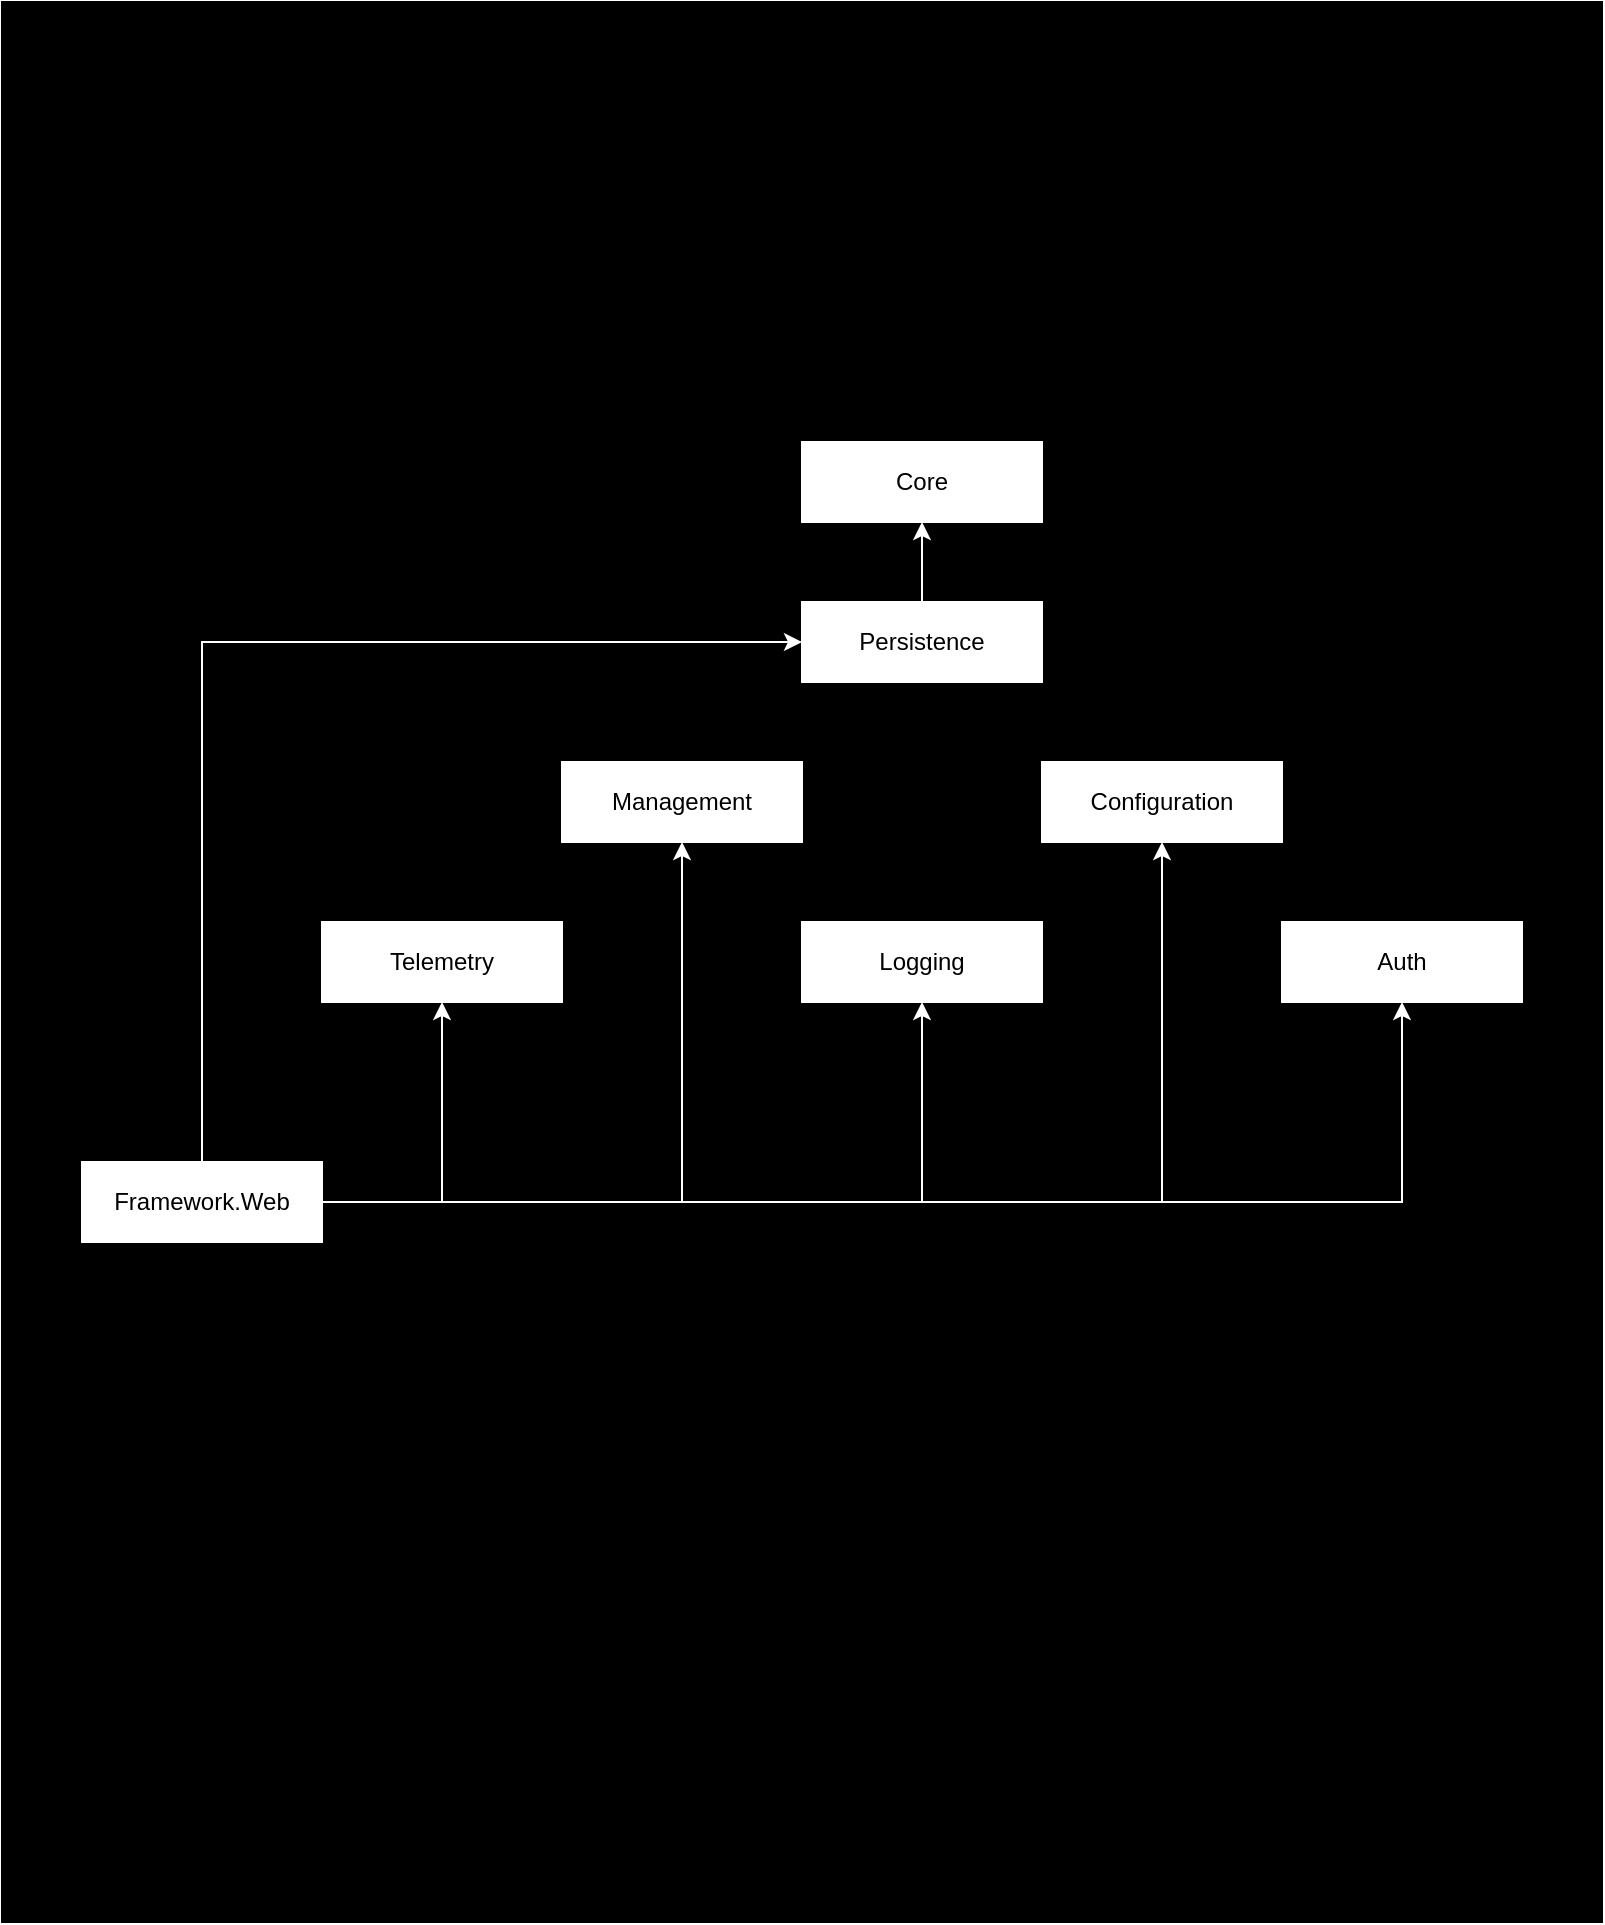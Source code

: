 <mxfile version="21.3.8" type="device">
  <diagram name="Page-1" id="o9MLXnVj2qu1mcH5aMkQ">
    <mxGraphModel dx="1912" dy="2108" grid="1" gridSize="10" guides="1" tooltips="1" connect="1" arrows="1" fold="1" page="1" pageScale="1" pageWidth="850" pageHeight="1100" math="0" shadow="0">
      <root>
        <mxCell id="0" />
        <mxCell id="1" parent="0" />
        <mxCell id="RzNzTvQ7nOydyNo7-ubj-30" value="" style="rounded=0;whiteSpace=wrap;html=1;fillColor=#000000;strokeColor=default;" vertex="1" parent="1">
          <mxGeometry y="-140" width="800" height="960" as="geometry" />
        </mxCell>
        <mxCell id="RzNzTvQ7nOydyNo7-ubj-32" value="Flow" parent="0" />
        <mxCell id="RzNzTvQ7nOydyNo7-ubj-1" value="Core" style="rounded=0;whiteSpace=wrap;html=1;strokeColor=#ffffff;" vertex="1" parent="RzNzTvQ7nOydyNo7-ubj-32">
          <mxGeometry x="400" y="80" width="120" height="40" as="geometry" />
        </mxCell>
        <mxCell id="RzNzTvQ7nOydyNo7-ubj-17" style="edgeStyle=orthogonalEdgeStyle;rounded=0;orthogonalLoop=1;jettySize=auto;html=1;exitX=0.5;exitY=0;exitDx=0;exitDy=0;entryX=0.5;entryY=1;entryDx=0;entryDy=0;strokeColor=#ffffff;" edge="1" parent="RzNzTvQ7nOydyNo7-ubj-32" source="RzNzTvQ7nOydyNo7-ubj-3" target="RzNzTvQ7nOydyNo7-ubj-1">
          <mxGeometry relative="1" as="geometry" />
        </mxCell>
        <mxCell id="RzNzTvQ7nOydyNo7-ubj-3" value="Persistence" style="rounded=0;whiteSpace=wrap;html=1;strokeColor=#ffffff;" vertex="1" parent="RzNzTvQ7nOydyNo7-ubj-32">
          <mxGeometry x="400" y="160" width="120" height="40" as="geometry" />
        </mxCell>
        <mxCell id="RzNzTvQ7nOydyNo7-ubj-4" value="Telemetry" style="rounded=0;whiteSpace=wrap;html=1;strokeColor=#ffffff;" vertex="1" parent="RzNzTvQ7nOydyNo7-ubj-32">
          <mxGeometry x="160" y="320" width="120" height="40" as="geometry" />
        </mxCell>
        <mxCell id="RzNzTvQ7nOydyNo7-ubj-5" value="Management" style="rounded=0;whiteSpace=wrap;html=1;strokeColor=#ffffff;" vertex="1" parent="RzNzTvQ7nOydyNo7-ubj-32">
          <mxGeometry x="280" y="240" width="120" height="40" as="geometry" />
        </mxCell>
        <mxCell id="RzNzTvQ7nOydyNo7-ubj-6" value="Logging" style="rounded=0;whiteSpace=wrap;html=1;strokeColor=#ffffff;" vertex="1" parent="RzNzTvQ7nOydyNo7-ubj-32">
          <mxGeometry x="400" y="320" width="120" height="40" as="geometry" />
        </mxCell>
        <mxCell id="RzNzTvQ7nOydyNo7-ubj-7" value="Configuration" style="rounded=0;whiteSpace=wrap;html=1;strokeColor=#ffffff;" vertex="1" parent="RzNzTvQ7nOydyNo7-ubj-32">
          <mxGeometry x="520" y="240" width="120" height="40" as="geometry" />
        </mxCell>
        <mxCell id="RzNzTvQ7nOydyNo7-ubj-8" value="Auth" style="rounded=0;whiteSpace=wrap;html=1;strokeColor=#ffffff;" vertex="1" parent="RzNzTvQ7nOydyNo7-ubj-32">
          <mxGeometry x="640" y="320" width="120" height="40" as="geometry" />
        </mxCell>
        <mxCell id="RzNzTvQ7nOydyNo7-ubj-21" style="edgeStyle=orthogonalEdgeStyle;rounded=0;orthogonalLoop=1;jettySize=auto;html=1;exitX=1;exitY=0.5;exitDx=0;exitDy=0;entryX=0.5;entryY=1;entryDx=0;entryDy=0;strokeColor=#ffffff;" edge="1" parent="RzNzTvQ7nOydyNo7-ubj-32" source="RzNzTvQ7nOydyNo7-ubj-9" target="RzNzTvQ7nOydyNo7-ubj-4">
          <mxGeometry relative="1" as="geometry" />
        </mxCell>
        <mxCell id="RzNzTvQ7nOydyNo7-ubj-22" style="edgeStyle=orthogonalEdgeStyle;rounded=0;orthogonalLoop=1;jettySize=auto;html=1;exitX=1;exitY=0.5;exitDx=0;exitDy=0;entryX=0.5;entryY=1;entryDx=0;entryDy=0;strokeColor=#ffffff;" edge="1" parent="RzNzTvQ7nOydyNo7-ubj-32" source="RzNzTvQ7nOydyNo7-ubj-9" target="RzNzTvQ7nOydyNo7-ubj-5">
          <mxGeometry relative="1" as="geometry" />
        </mxCell>
        <mxCell id="RzNzTvQ7nOydyNo7-ubj-24" style="edgeStyle=orthogonalEdgeStyle;rounded=0;orthogonalLoop=1;jettySize=auto;html=1;exitX=1;exitY=0.5;exitDx=0;exitDy=0;entryX=0.5;entryY=1;entryDx=0;entryDy=0;strokeColor=#ffffff;" edge="1" parent="RzNzTvQ7nOydyNo7-ubj-32" source="RzNzTvQ7nOydyNo7-ubj-9" target="RzNzTvQ7nOydyNo7-ubj-6">
          <mxGeometry relative="1" as="geometry" />
        </mxCell>
        <mxCell id="RzNzTvQ7nOydyNo7-ubj-25" style="edgeStyle=orthogonalEdgeStyle;rounded=0;orthogonalLoop=1;jettySize=auto;html=1;exitX=1;exitY=0.5;exitDx=0;exitDy=0;entryX=0.5;entryY=1;entryDx=0;entryDy=0;strokeColor=#ffffff;" edge="1" parent="RzNzTvQ7nOydyNo7-ubj-32" source="RzNzTvQ7nOydyNo7-ubj-9" target="RzNzTvQ7nOydyNo7-ubj-7">
          <mxGeometry relative="1" as="geometry" />
        </mxCell>
        <mxCell id="RzNzTvQ7nOydyNo7-ubj-26" style="edgeStyle=orthogonalEdgeStyle;rounded=0;orthogonalLoop=1;jettySize=auto;html=1;exitX=1;exitY=0.5;exitDx=0;exitDy=0;entryX=0.5;entryY=1;entryDx=0;entryDy=0;strokeColor=#ffffff;" edge="1" parent="RzNzTvQ7nOydyNo7-ubj-32" source="RzNzTvQ7nOydyNo7-ubj-9" target="RzNzTvQ7nOydyNo7-ubj-8">
          <mxGeometry relative="1" as="geometry" />
        </mxCell>
        <mxCell id="RzNzTvQ7nOydyNo7-ubj-27" style="edgeStyle=orthogonalEdgeStyle;rounded=0;orthogonalLoop=1;jettySize=auto;html=1;exitX=0.5;exitY=0;exitDx=0;exitDy=0;entryX=0;entryY=0.5;entryDx=0;entryDy=0;strokeColor=#ffffff;" edge="1" parent="RzNzTvQ7nOydyNo7-ubj-32" source="RzNzTvQ7nOydyNo7-ubj-9" target="RzNzTvQ7nOydyNo7-ubj-3">
          <mxGeometry relative="1" as="geometry" />
        </mxCell>
        <mxCell id="RzNzTvQ7nOydyNo7-ubj-9" value="Framework.Web" style="rounded=0;whiteSpace=wrap;html=1;strokeColor=#ffffff;" vertex="1" parent="RzNzTvQ7nOydyNo7-ubj-32">
          <mxGeometry x="40" y="440" width="120" height="40" as="geometry" />
        </mxCell>
      </root>
    </mxGraphModel>
  </diagram>
</mxfile>
